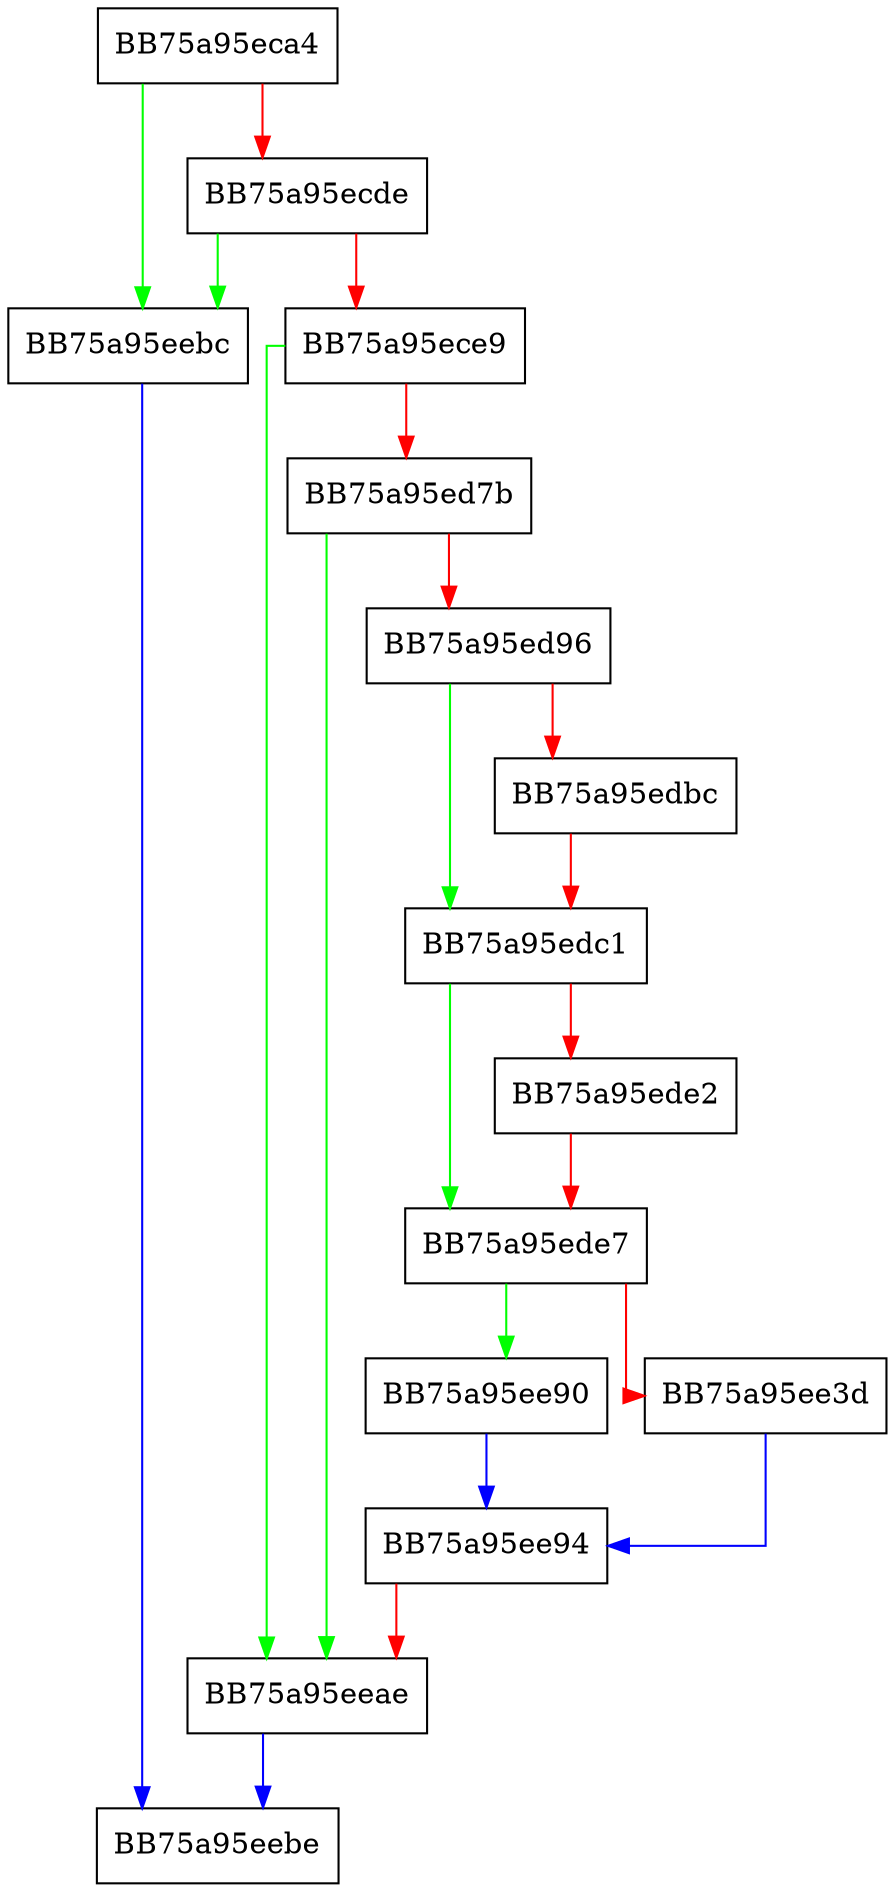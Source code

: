 digraph process_trap_frame_ip {
  node [shape="box"];
  graph [splines=ortho];
  BB75a95eca4 -> BB75a95eebc [color="green"];
  BB75a95eca4 -> BB75a95ecde [color="red"];
  BB75a95ecde -> BB75a95eebc [color="green"];
  BB75a95ecde -> BB75a95ece9 [color="red"];
  BB75a95ece9 -> BB75a95eeae [color="green"];
  BB75a95ece9 -> BB75a95ed7b [color="red"];
  BB75a95ed7b -> BB75a95eeae [color="green"];
  BB75a95ed7b -> BB75a95ed96 [color="red"];
  BB75a95ed96 -> BB75a95edc1 [color="green"];
  BB75a95ed96 -> BB75a95edbc [color="red"];
  BB75a95edbc -> BB75a95edc1 [color="red"];
  BB75a95edc1 -> BB75a95ede7 [color="green"];
  BB75a95edc1 -> BB75a95ede2 [color="red"];
  BB75a95ede2 -> BB75a95ede7 [color="red"];
  BB75a95ede7 -> BB75a95ee90 [color="green"];
  BB75a95ede7 -> BB75a95ee3d [color="red"];
  BB75a95ee3d -> BB75a95ee94 [color="blue"];
  BB75a95ee90 -> BB75a95ee94 [color="blue"];
  BB75a95ee94 -> BB75a95eeae [color="red"];
  BB75a95eeae -> BB75a95eebe [color="blue"];
  BB75a95eebc -> BB75a95eebe [color="blue"];
}